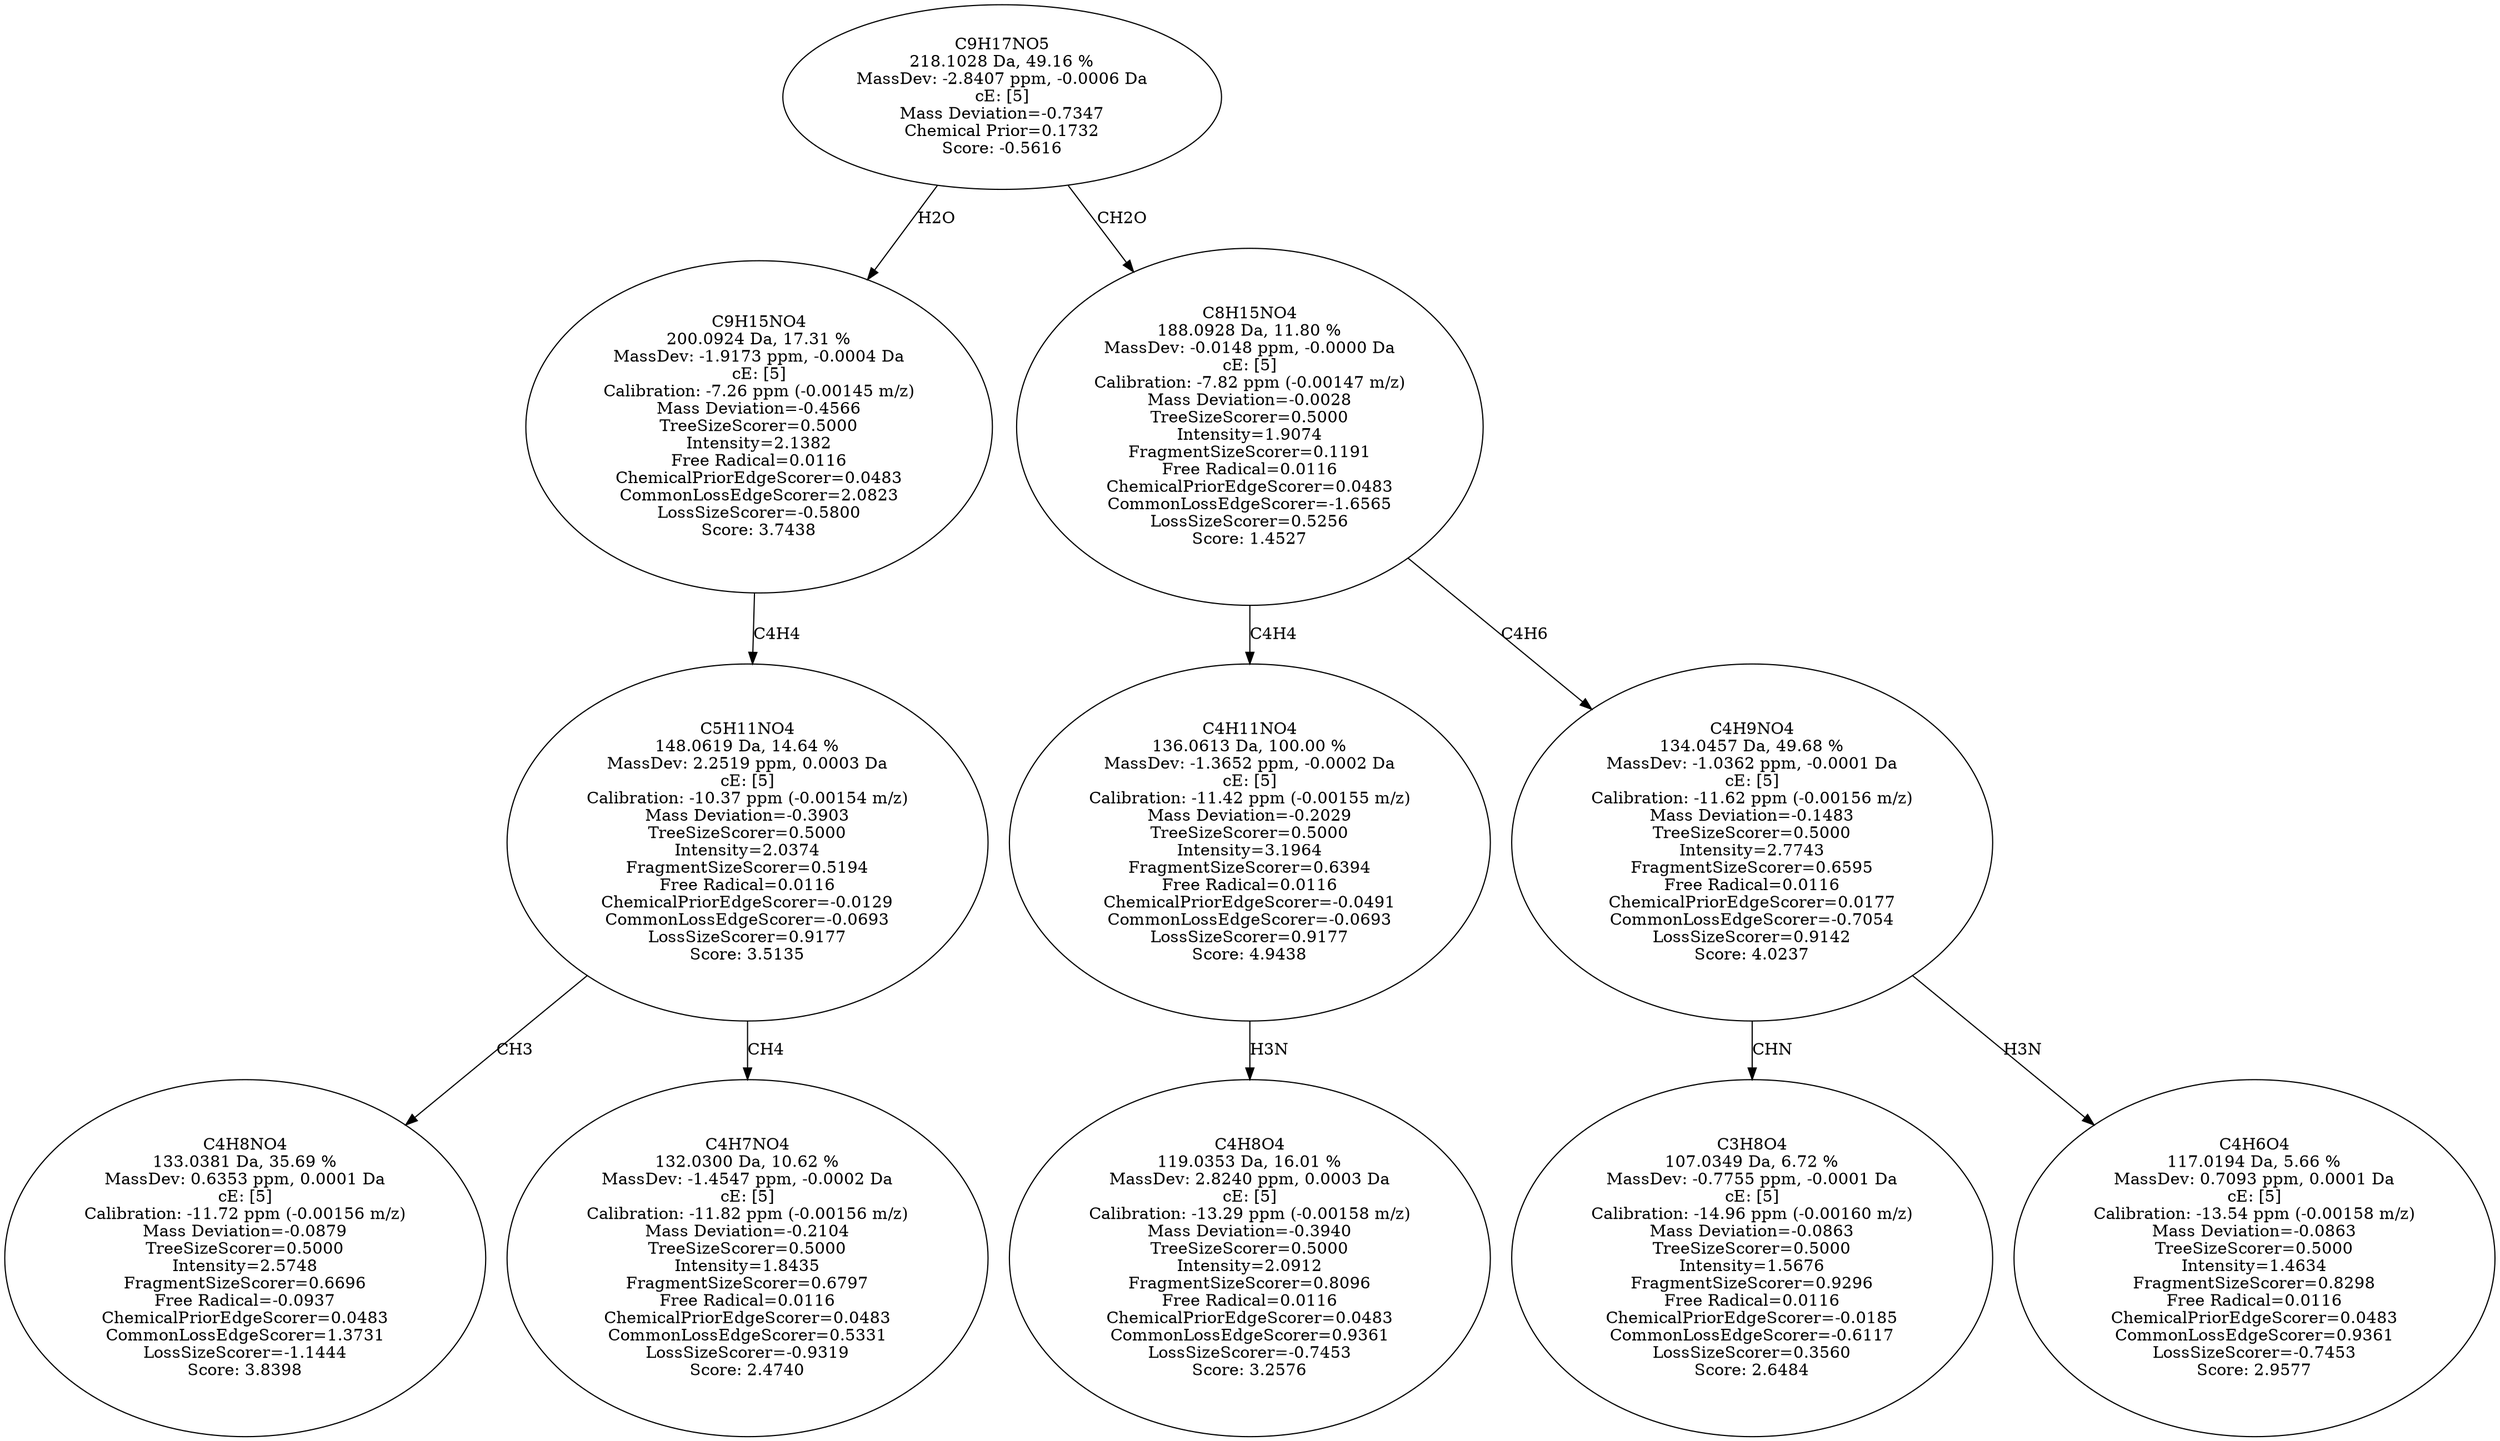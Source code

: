 strict digraph {
v1 [label="C4H8NO4\n133.0381 Da, 35.69 %\nMassDev: 0.6353 ppm, 0.0001 Da\ncE: [5]\nCalibration: -11.72 ppm (-0.00156 m/z)\nMass Deviation=-0.0879\nTreeSizeScorer=0.5000\nIntensity=2.5748\nFragmentSizeScorer=0.6696\nFree Radical=-0.0937\nChemicalPriorEdgeScorer=0.0483\nCommonLossEdgeScorer=1.3731\nLossSizeScorer=-1.1444\nScore: 3.8398"];
v2 [label="C4H7NO4\n132.0300 Da, 10.62 %\nMassDev: -1.4547 ppm, -0.0002 Da\ncE: [5]\nCalibration: -11.82 ppm (-0.00156 m/z)\nMass Deviation=-0.2104\nTreeSizeScorer=0.5000\nIntensity=1.8435\nFragmentSizeScorer=0.6797\nFree Radical=0.0116\nChemicalPriorEdgeScorer=0.0483\nCommonLossEdgeScorer=0.5331\nLossSizeScorer=-0.9319\nScore: 2.4740"];
v3 [label="C5H11NO4\n148.0619 Da, 14.64 %\nMassDev: 2.2519 ppm, 0.0003 Da\ncE: [5]\nCalibration: -10.37 ppm (-0.00154 m/z)\nMass Deviation=-0.3903\nTreeSizeScorer=0.5000\nIntensity=2.0374\nFragmentSizeScorer=0.5194\nFree Radical=0.0116\nChemicalPriorEdgeScorer=-0.0129\nCommonLossEdgeScorer=-0.0693\nLossSizeScorer=0.9177\nScore: 3.5135"];
v4 [label="C9H15NO4\n200.0924 Da, 17.31 %\nMassDev: -1.9173 ppm, -0.0004 Da\ncE: [5]\nCalibration: -7.26 ppm (-0.00145 m/z)\nMass Deviation=-0.4566\nTreeSizeScorer=0.5000\nIntensity=2.1382\nFree Radical=0.0116\nChemicalPriorEdgeScorer=0.0483\nCommonLossEdgeScorer=2.0823\nLossSizeScorer=-0.5800\nScore: 3.7438"];
v5 [label="C4H8O4\n119.0353 Da, 16.01 %\nMassDev: 2.8240 ppm, 0.0003 Da\ncE: [5]\nCalibration: -13.29 ppm (-0.00158 m/z)\nMass Deviation=-0.3940\nTreeSizeScorer=0.5000\nIntensity=2.0912\nFragmentSizeScorer=0.8096\nFree Radical=0.0116\nChemicalPriorEdgeScorer=0.0483\nCommonLossEdgeScorer=0.9361\nLossSizeScorer=-0.7453\nScore: 3.2576"];
v6 [label="C4H11NO4\n136.0613 Da, 100.00 %\nMassDev: -1.3652 ppm, -0.0002 Da\ncE: [5]\nCalibration: -11.42 ppm (-0.00155 m/z)\nMass Deviation=-0.2029\nTreeSizeScorer=0.5000\nIntensity=3.1964\nFragmentSizeScorer=0.6394\nFree Radical=0.0116\nChemicalPriorEdgeScorer=-0.0491\nCommonLossEdgeScorer=-0.0693\nLossSizeScorer=0.9177\nScore: 4.9438"];
v7 [label="C3H8O4\n107.0349 Da, 6.72 %\nMassDev: -0.7755 ppm, -0.0001 Da\ncE: [5]\nCalibration: -14.96 ppm (-0.00160 m/z)\nMass Deviation=-0.0863\nTreeSizeScorer=0.5000\nIntensity=1.5676\nFragmentSizeScorer=0.9296\nFree Radical=0.0116\nChemicalPriorEdgeScorer=-0.0185\nCommonLossEdgeScorer=-0.6117\nLossSizeScorer=0.3560\nScore: 2.6484"];
v8 [label="C4H6O4\n117.0194 Da, 5.66 %\nMassDev: 0.7093 ppm, 0.0001 Da\ncE: [5]\nCalibration: -13.54 ppm (-0.00158 m/z)\nMass Deviation=-0.0863\nTreeSizeScorer=0.5000\nIntensity=1.4634\nFragmentSizeScorer=0.8298\nFree Radical=0.0116\nChemicalPriorEdgeScorer=0.0483\nCommonLossEdgeScorer=0.9361\nLossSizeScorer=-0.7453\nScore: 2.9577"];
v9 [label="C4H9NO4\n134.0457 Da, 49.68 %\nMassDev: -1.0362 ppm, -0.0001 Da\ncE: [5]\nCalibration: -11.62 ppm (-0.00156 m/z)\nMass Deviation=-0.1483\nTreeSizeScorer=0.5000\nIntensity=2.7743\nFragmentSizeScorer=0.6595\nFree Radical=0.0116\nChemicalPriorEdgeScorer=0.0177\nCommonLossEdgeScorer=-0.7054\nLossSizeScorer=0.9142\nScore: 4.0237"];
v10 [label="C8H15NO4\n188.0928 Da, 11.80 %\nMassDev: -0.0148 ppm, -0.0000 Da\ncE: [5]\nCalibration: -7.82 ppm (-0.00147 m/z)\nMass Deviation=-0.0028\nTreeSizeScorer=0.5000\nIntensity=1.9074\nFragmentSizeScorer=0.1191\nFree Radical=0.0116\nChemicalPriorEdgeScorer=0.0483\nCommonLossEdgeScorer=-1.6565\nLossSizeScorer=0.5256\nScore: 1.4527"];
v11 [label="C9H17NO5\n218.1028 Da, 49.16 %\nMassDev: -2.8407 ppm, -0.0006 Da\ncE: [5]\nMass Deviation=-0.7347\nChemical Prior=0.1732\nScore: -0.5616"];
v3 -> v1 [label="CH3"];
v3 -> v2 [label="CH4"];
v4 -> v3 [label="C4H4"];
v11 -> v4 [label="H2O"];
v6 -> v5 [label="H3N"];
v10 -> v6 [label="C4H4"];
v9 -> v7 [label="CHN"];
v9 -> v8 [label="H3N"];
v10 -> v9 [label="C4H6"];
v11 -> v10 [label="CH2O"];
}